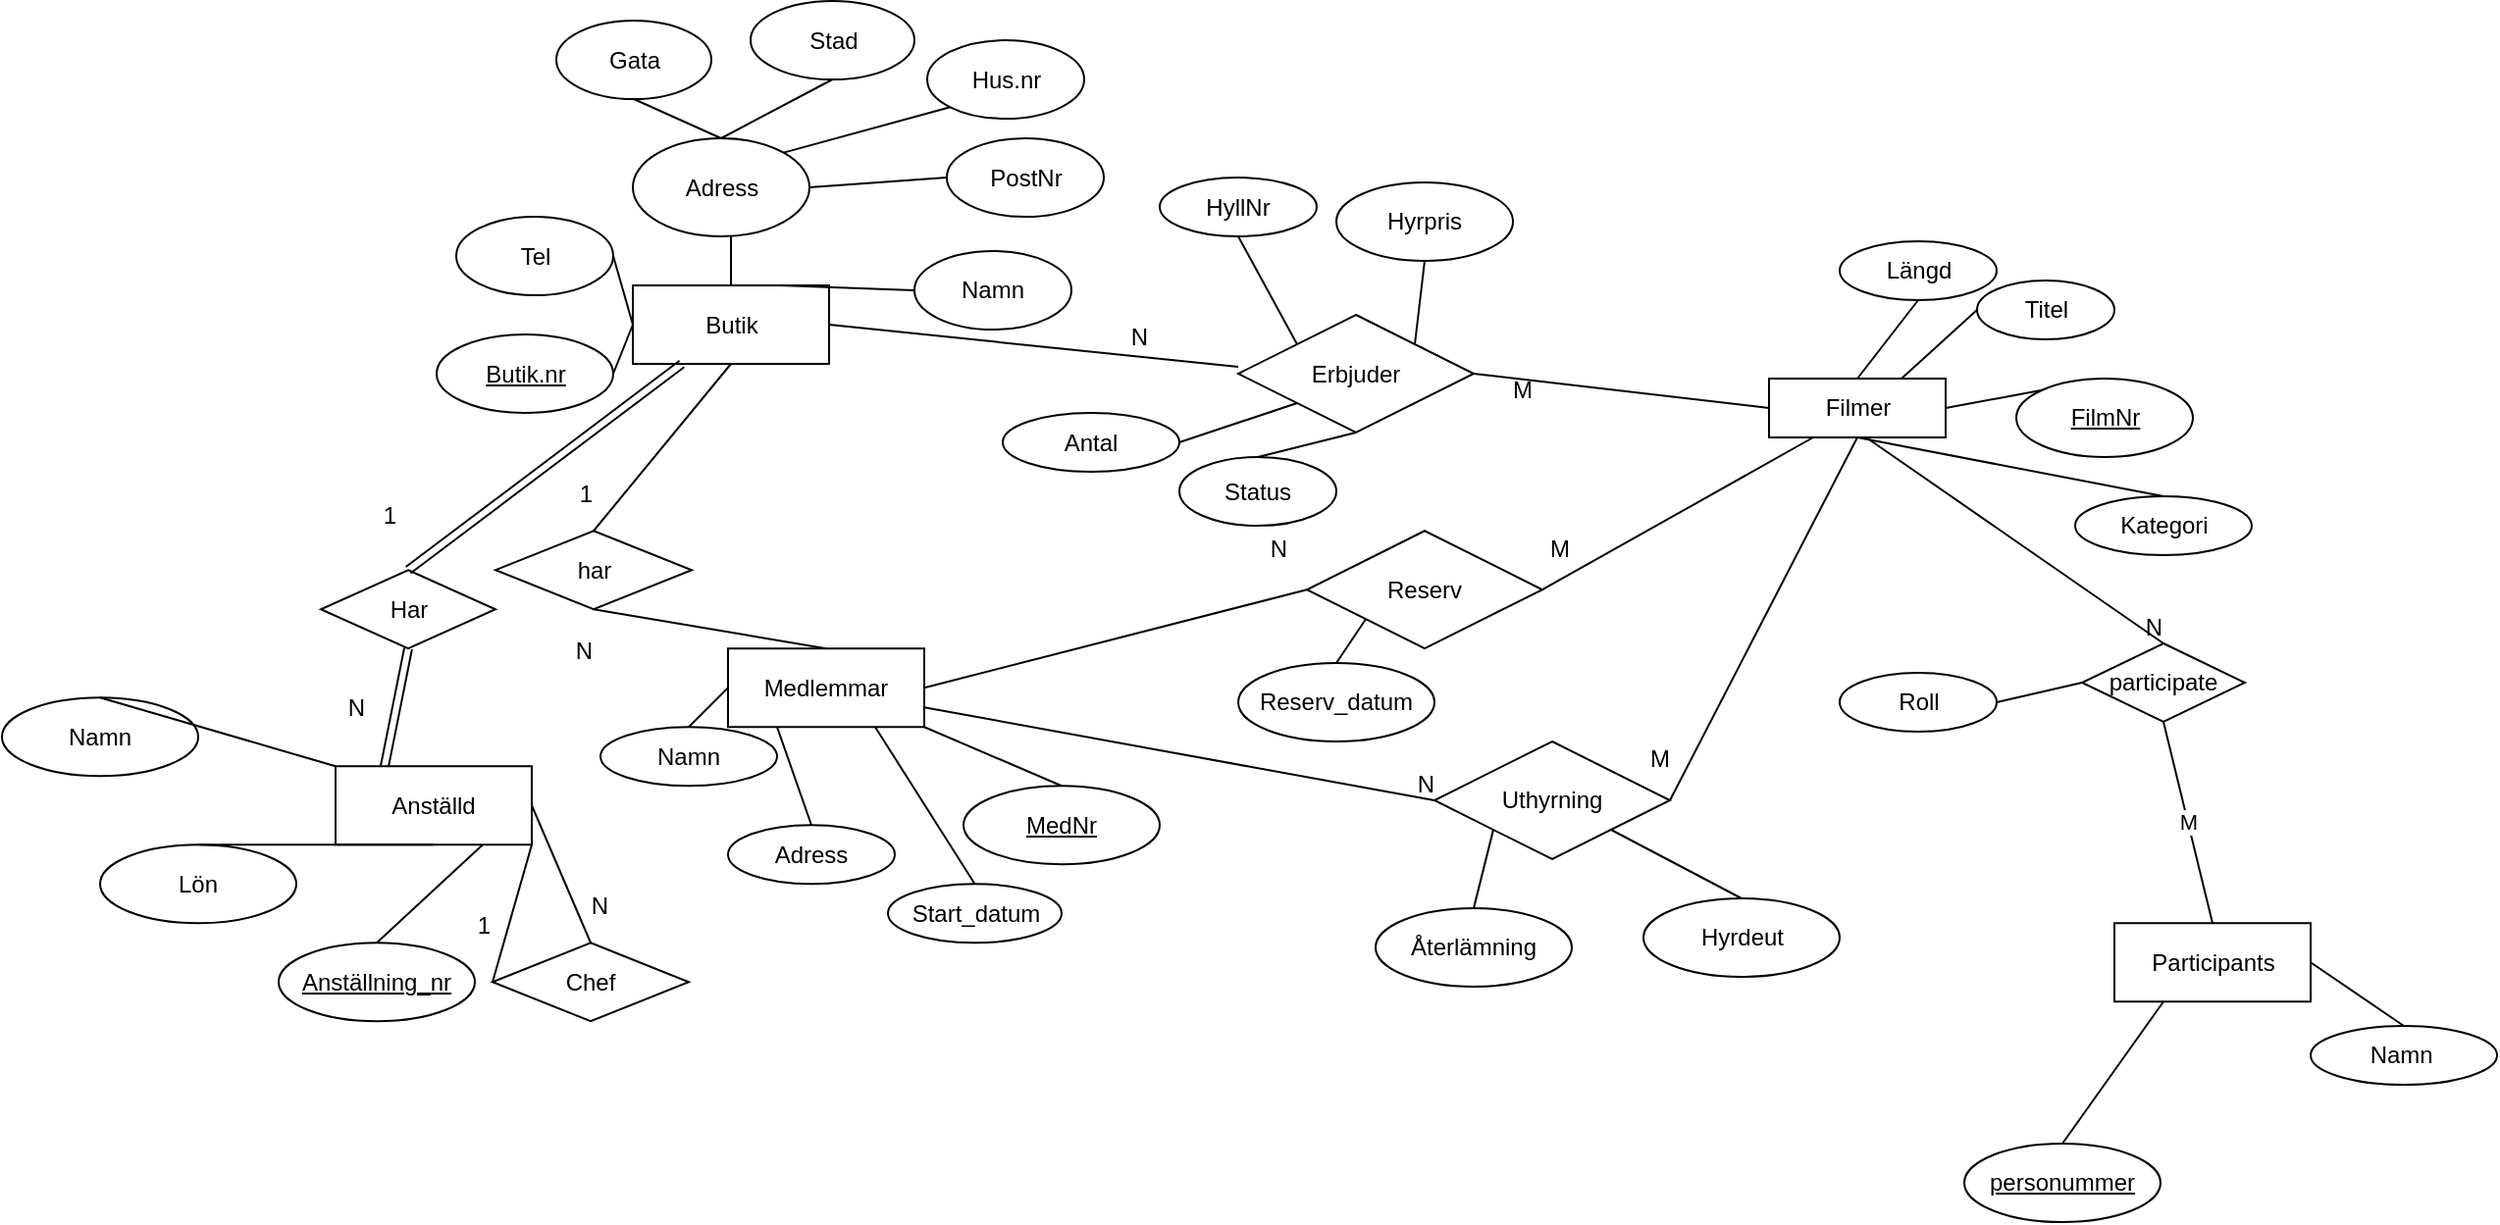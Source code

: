 <mxfile>
    <diagram id="UYwrgc9gLGXBYKpEdFcd" name="Page-1">
        <mxGraphModel dx="2365" dy="1877" grid="1" gridSize="10" guides="1" tooltips="1" connect="1" arrows="1" fold="1" page="1" pageScale="1" pageWidth="827" pageHeight="1169" math="0" shadow="0">
            <root>
                <mxCell id="0"/>
                <mxCell id="1" parent="0"/>
                <mxCell id="2" value="Butik" style="rounded=0;whiteSpace=wrap;html=1;" parent="1" vertex="1">
                    <mxGeometry x="-78.5" y="32.5" width="100" height="40" as="geometry"/>
                </mxCell>
                <mxCell id="3" value="Medlemmar" style="rounded=0;whiteSpace=wrap;html=1;" parent="1" vertex="1">
                    <mxGeometry x="-30" y="217.62" width="100" height="40" as="geometry"/>
                </mxCell>
                <mxCell id="4" value="Anställd" style="rounded=0;whiteSpace=wrap;html=1;" parent="1" vertex="1">
                    <mxGeometry x="-230" y="277.62" width="100" height="40" as="geometry"/>
                </mxCell>
                <mxCell id="5" value="Filmer" style="rounded=0;whiteSpace=wrap;html=1;" parent="1" vertex="1">
                    <mxGeometry x="500.5" y="80" width="90" height="30" as="geometry"/>
                </mxCell>
                <mxCell id="6" value="Tel" style="ellipse;whiteSpace=wrap;html=1;" parent="1" vertex="1">
                    <mxGeometry x="-168.5" y="-2.5" width="80" height="40" as="geometry"/>
                </mxCell>
                <mxCell id="7" value="Adress" style="ellipse;whiteSpace=wrap;html=1;" parent="1" vertex="1">
                    <mxGeometry x="-78.5" y="-42.5" width="90" height="50" as="geometry"/>
                </mxCell>
                <mxCell id="8" value="PostNr" style="ellipse;whiteSpace=wrap;html=1;" parent="1" vertex="1">
                    <mxGeometry x="81.5" y="-42.5" width="80" height="40" as="geometry"/>
                </mxCell>
                <mxCell id="9" value="Gata" style="ellipse;whiteSpace=wrap;html=1;" parent="1" vertex="1">
                    <mxGeometry x="-117.5" y="-102.5" width="79" height="40" as="geometry"/>
                </mxCell>
                <mxCell id="10" value="Hus.nr" style="ellipse;whiteSpace=wrap;html=1;" parent="1" vertex="1">
                    <mxGeometry x="71.5" y="-92.5" width="80" height="40" as="geometry"/>
                </mxCell>
                <mxCell id="11" value="&lt;u&gt;Butik.nr&lt;/u&gt;" style="ellipse;whiteSpace=wrap;html=1;" parent="1" vertex="1">
                    <mxGeometry x="-178.5" y="57.5" width="90" height="40" as="geometry"/>
                </mxCell>
                <mxCell id="12" value="HyllNr" style="ellipse;whiteSpace=wrap;html=1;" parent="1" vertex="1">
                    <mxGeometry x="190" y="-22.5" width="80" height="30" as="geometry"/>
                </mxCell>
                <mxCell id="13" value="Hyrpris" style="ellipse;whiteSpace=wrap;html=1;" parent="1" vertex="1">
                    <mxGeometry x="280" y="-20" width="90" height="40" as="geometry"/>
                </mxCell>
                <mxCell id="14" value="Namn" style="ellipse;whiteSpace=wrap;html=1;" parent="1" vertex="1">
                    <mxGeometry x="65" y="15" width="80" height="40" as="geometry"/>
                </mxCell>
                <mxCell id="15" value="Stad" style="ellipse;whiteSpace=wrap;html=1;" parent="1" vertex="1">
                    <mxGeometry x="-18.5" y="-112.5" width="83.5" height="40" as="geometry"/>
                </mxCell>
                <mxCell id="19" value="" style="endArrow=none;html=1;rounded=0;entryX=0;entryY=0.5;entryDx=0;entryDy=0;exitX=1;exitY=0.5;exitDx=0;exitDy=0;" parent="1" source="11" target="2" edge="1">
                    <mxGeometry relative="1" as="geometry">
                        <mxPoint x="-118.5" y="97.5" as="sourcePoint"/>
                        <mxPoint x="41.5" y="97.5" as="targetPoint"/>
                    </mxGeometry>
                </mxCell>
                <mxCell id="21" value="" style="endArrow=none;html=1;rounded=0;entryX=0;entryY=0.5;entryDx=0;entryDy=0;exitX=1;exitY=0.5;exitDx=0;exitDy=0;" parent="1" source="6" target="2" edge="1">
                    <mxGeometry relative="1" as="geometry">
                        <mxPoint x="-88.5" y="17.5" as="sourcePoint"/>
                        <mxPoint x="71.5" y="17.5" as="targetPoint"/>
                    </mxGeometry>
                </mxCell>
                <mxCell id="22" value="" style="endArrow=none;html=1;rounded=0;entryX=0.5;entryY=0;entryDx=0;entryDy=0;" parent="1" target="2" edge="1">
                    <mxGeometry relative="1" as="geometry">
                        <mxPoint x="-28.5" y="7.5" as="sourcePoint"/>
                        <mxPoint x="131.5" y="7.5" as="targetPoint"/>
                    </mxGeometry>
                </mxCell>
                <mxCell id="23" value="" style="endArrow=none;html=1;rounded=0;entryX=0.5;entryY=1;entryDx=0;entryDy=0;exitX=0.5;exitY=0;exitDx=0;exitDy=0;" parent="1" source="7" target="9" edge="1">
                    <mxGeometry relative="1" as="geometry">
                        <mxPoint x="-38.5" y="-42.5" as="sourcePoint"/>
                        <mxPoint x="121.5" y="-42.5" as="targetPoint"/>
                    </mxGeometry>
                </mxCell>
                <mxCell id="24" value="" style="endArrow=none;html=1;rounded=0;exitX=0.5;exitY=0;exitDx=0;exitDy=0;entryX=0.5;entryY=1;entryDx=0;entryDy=0;" parent="1" source="7" target="15" edge="1">
                    <mxGeometry relative="1" as="geometry">
                        <mxPoint x="-18.5" y="-42.5" as="sourcePoint"/>
                        <mxPoint x="141.5" y="-42.5" as="targetPoint"/>
                    </mxGeometry>
                </mxCell>
                <mxCell id="25" value="" style="endArrow=none;html=1;rounded=0;exitX=1;exitY=0;exitDx=0;exitDy=0;entryX=0;entryY=1;entryDx=0;entryDy=0;" parent="1" source="7" target="10" edge="1">
                    <mxGeometry relative="1" as="geometry">
                        <mxPoint x="1.5" y="-32.5" as="sourcePoint"/>
                        <mxPoint x="161.5" y="-32.5" as="targetPoint"/>
                    </mxGeometry>
                </mxCell>
                <mxCell id="26" value="" style="endArrow=none;html=1;rounded=0;exitX=1;exitY=0.5;exitDx=0;exitDy=0;entryX=0;entryY=0.5;entryDx=0;entryDy=0;" parent="1" source="7" target="8" edge="1">
                    <mxGeometry relative="1" as="geometry">
                        <mxPoint x="11.5" y="-13.5" as="sourcePoint"/>
                        <mxPoint x="81.5" y="-13.5" as="targetPoint"/>
                    </mxGeometry>
                </mxCell>
                <mxCell id="27" value="" style="endArrow=none;html=1;rounded=0;exitX=0.75;exitY=0;exitDx=0;exitDy=0;entryX=0;entryY=0.5;entryDx=0;entryDy=0;" parent="1" source="2" target="14" edge="1">
                    <mxGeometry relative="1" as="geometry">
                        <mxPoint x="56.5" y="77.5" as="sourcePoint"/>
                        <mxPoint x="216.5" y="77.5" as="targetPoint"/>
                    </mxGeometry>
                </mxCell>
                <mxCell id="28" value="" style="endArrow=none;html=1;rounded=0;exitX=0;exitY=0;exitDx=0;exitDy=0;entryX=0.5;entryY=1;entryDx=0;entryDy=0;" parent="1" source="152" target="12" edge="1">
                    <mxGeometry relative="1" as="geometry">
                        <mxPoint x="261.25" y="50" as="sourcePoint"/>
                        <mxPoint x="250" y="230" as="targetPoint"/>
                    </mxGeometry>
                </mxCell>
                <mxCell id="31" value="" style="endArrow=none;html=1;rounded=0;entryX=1;entryY=0;entryDx=0;entryDy=0;exitX=0.5;exitY=1;exitDx=0;exitDy=0;" parent="1" source="13" target="152" edge="1">
                    <mxGeometry relative="1" as="geometry">
                        <mxPoint x="120" y="260" as="sourcePoint"/>
                        <mxPoint x="313.75" y="50" as="targetPoint"/>
                    </mxGeometry>
                </mxCell>
                <mxCell id="32" value="" style="endArrow=none;html=1;rounded=0;entryX=0;entryY=1;entryDx=0;entryDy=0;exitX=0.5;exitY=1;exitDx=0;exitDy=0;" parent="1" source="60" target="152" edge="1">
                    <mxGeometry relative="1" as="geometry">
                        <mxPoint x="216.5" y="240" as="sourcePoint"/>
                        <mxPoint x="376.5" y="240" as="targetPoint"/>
                    </mxGeometry>
                </mxCell>
                <mxCell id="33" value="" style="endArrow=none;html=1;rounded=0;entryX=0.5;entryY=0;entryDx=0;entryDy=0;exitX=0.5;exitY=1;exitDx=0;exitDy=0;" parent="1" source="59" target="5" edge="1">
                    <mxGeometry relative="1" as="geometry">
                        <mxPoint x="226.5" y="250" as="sourcePoint"/>
                        <mxPoint x="386.5" y="250" as="targetPoint"/>
                    </mxGeometry>
                </mxCell>
                <mxCell id="49" value="Namn" style="ellipse;whiteSpace=wrap;html=1;align=center;" parent="1" vertex="1">
                    <mxGeometry x="-400" y="242.62" width="100" height="40" as="geometry"/>
                </mxCell>
                <mxCell id="50" value="Lön" style="ellipse;whiteSpace=wrap;html=1;align=center;" parent="1" vertex="1">
                    <mxGeometry x="-350" y="317.62" width="100" height="40" as="geometry"/>
                </mxCell>
                <mxCell id="51" value="&lt;u&gt;Anställning_nr&lt;/u&gt;" style="ellipse;whiteSpace=wrap;html=1;align=center;" parent="1" vertex="1">
                    <mxGeometry x="-259" y="367.62" width="100" height="40" as="geometry"/>
                </mxCell>
                <mxCell id="52" value="Roll" style="ellipse;whiteSpace=wrap;html=1;align=center;" parent="1" vertex="1">
                    <mxGeometry x="536.5" y="230" width="80" height="30" as="geometry"/>
                </mxCell>
                <mxCell id="54" value="Namn&amp;nbsp;" style="ellipse;whiteSpace=wrap;html=1;align=center;" parent="1" vertex="1">
                    <mxGeometry x="776.5" y="410" width="95" height="30" as="geometry"/>
                </mxCell>
                <mxCell id="56" value="Kategori" style="ellipse;whiteSpace=wrap;html=1;align=center;" parent="1" vertex="1">
                    <mxGeometry x="656.5" y="140" width="90" height="30" as="geometry"/>
                </mxCell>
                <mxCell id="57" value="&lt;u&gt;FilmNr&lt;/u&gt;" style="ellipse;whiteSpace=wrap;html=1;align=center;" parent="1" vertex="1">
                    <mxGeometry x="626.5" y="80" width="90" height="40" as="geometry"/>
                </mxCell>
                <mxCell id="58" value="Titel" style="ellipse;whiteSpace=wrap;html=1;align=center;" parent="1" vertex="1">
                    <mxGeometry x="606.5" y="30" width="70" height="30" as="geometry"/>
                </mxCell>
                <mxCell id="59" value="Längd" style="ellipse;whiteSpace=wrap;html=1;align=center;" parent="1" vertex="1">
                    <mxGeometry x="536.5" y="10" width="80" height="30" as="geometry"/>
                </mxCell>
                <mxCell id="60" value="Antal" style="ellipse;whiteSpace=wrap;html=1;align=center;" parent="1" vertex="1">
                    <mxGeometry x="110" y="97.5" width="90" height="30" as="geometry"/>
                </mxCell>
                <mxCell id="70" value="" style="endArrow=none;html=1;rounded=0;exitX=0.75;exitY=0;exitDx=0;exitDy=0;entryX=0;entryY=0.5;entryDx=0;entryDy=0;" parent="1" source="5" target="58" edge="1">
                    <mxGeometry relative="1" as="geometry">
                        <mxPoint x="636.5" y="59" as="sourcePoint"/>
                        <mxPoint x="796.5" y="59" as="targetPoint"/>
                    </mxGeometry>
                </mxCell>
                <mxCell id="71" value="" style="endArrow=none;html=1;rounded=0;exitX=1;exitY=0.5;exitDx=0;exitDy=0;entryX=0;entryY=0;entryDx=0;entryDy=0;" parent="1" source="5" target="57" edge="1">
                    <mxGeometry relative="1" as="geometry">
                        <mxPoint x="666.5" y="60" as="sourcePoint"/>
                        <mxPoint x="826.5" y="60" as="targetPoint"/>
                    </mxGeometry>
                </mxCell>
                <mxCell id="72" value="" style="endArrow=none;html=1;rounded=0;exitX=0.5;exitY=1;exitDx=0;exitDy=0;entryX=0.5;entryY=0;entryDx=0;entryDy=0;" parent="1" source="5" target="56" edge="1">
                    <mxGeometry relative="1" as="geometry">
                        <mxPoint x="566.5" y="169" as="sourcePoint"/>
                        <mxPoint x="726.5" y="169" as="targetPoint"/>
                    </mxGeometry>
                </mxCell>
                <mxCell id="74" value="" style="endArrow=none;html=1;rounded=0;exitX=0;exitY=0.5;exitDx=0;exitDy=0;entryX=1;entryY=0.5;entryDx=0;entryDy=0;" parent="1" source="79" target="52" edge="1">
                    <mxGeometry relative="1" as="geometry">
                        <mxPoint x="700" y="155" as="sourcePoint"/>
                        <mxPoint x="860" y="155" as="targetPoint"/>
                    </mxGeometry>
                </mxCell>
                <mxCell id="76" value="" style="endArrow=none;html=1;rounded=0;exitX=1;exitY=0.5;exitDx=0;exitDy=0;entryX=0.5;entryY=0;entryDx=0;entryDy=0;" parent="1" source="80" target="54" edge="1">
                    <mxGeometry relative="1" as="geometry">
                        <mxPoint x="720" y="175" as="sourcePoint"/>
                        <mxPoint x="880" y="175" as="targetPoint"/>
                    </mxGeometry>
                </mxCell>
                <mxCell id="79" value="participate" style="shape=rhombus;perimeter=rhombusPerimeter;whiteSpace=wrap;html=1;align=center;" parent="1" vertex="1">
                    <mxGeometry x="660" y="215" width="83" height="40" as="geometry"/>
                </mxCell>
                <mxCell id="80" value="Participants" style="whiteSpace=wrap;html=1;align=center;" parent="1" vertex="1">
                    <mxGeometry x="676.5" y="357.62" width="100" height="40" as="geometry"/>
                </mxCell>
                <mxCell id="81" value="" style="endArrow=none;html=1;rounded=0;exitX=0.5;exitY=1;exitDx=0;exitDy=0;entryX=0.5;entryY=0;entryDx=0;entryDy=0;" parent="1" source="4" target="50" edge="1">
                    <mxGeometry relative="1" as="geometry">
                        <mxPoint x="-60" y="317.62" as="sourcePoint"/>
                        <mxPoint x="100" y="317.62" as="targetPoint"/>
                    </mxGeometry>
                </mxCell>
                <mxCell id="82" value="" style="endArrow=none;html=1;rounded=0;exitX=0.75;exitY=1;exitDx=0;exitDy=0;entryX=0.5;entryY=0;entryDx=0;entryDy=0;" parent="1" source="4" target="51" edge="1">
                    <mxGeometry relative="1" as="geometry">
                        <mxPoint x="-40" y="317.62" as="sourcePoint"/>
                        <mxPoint x="120" y="317.62" as="targetPoint"/>
                    </mxGeometry>
                </mxCell>
                <mxCell id="84" value="" style="endArrow=none;html=1;rounded=0;exitX=0;exitY=0;exitDx=0;exitDy=0;entryX=0.5;entryY=0;entryDx=0;entryDy=0;" parent="1" source="4" target="49" edge="1">
                    <mxGeometry relative="1" as="geometry">
                        <mxPoint x="-20" y="187.62" as="sourcePoint"/>
                        <mxPoint x="140" y="187.62" as="targetPoint"/>
                    </mxGeometry>
                </mxCell>
                <mxCell id="85" value="Chef" style="shape=rhombus;perimeter=rhombusPerimeter;whiteSpace=wrap;html=1;align=center;" parent="1" vertex="1">
                    <mxGeometry x="-150" y="367.62" width="100" height="40" as="geometry"/>
                </mxCell>
                <mxCell id="86" value="" style="endArrow=none;html=1;rounded=0;exitX=1;exitY=1;exitDx=0;exitDy=0;entryX=0;entryY=0.5;entryDx=0;entryDy=0;" parent="1" source="4" target="85" edge="1">
                    <mxGeometry relative="1" as="geometry">
                        <mxPoint x="-30" y="177.62" as="sourcePoint"/>
                        <mxPoint x="130" y="177.62" as="targetPoint"/>
                    </mxGeometry>
                </mxCell>
                <mxCell id="87" value="1" style="resizable=0;html=1;align=right;verticalAlign=bottom;" parent="86" connectable="0" vertex="1">
                    <mxGeometry x="1" relative="1" as="geometry">
                        <mxPoint y="-20" as="offset"/>
                    </mxGeometry>
                </mxCell>
                <mxCell id="93" value="Har" style="shape=rhombus;perimeter=rhombusPerimeter;whiteSpace=wrap;html=1;align=center;" parent="1" vertex="1">
                    <mxGeometry x="-237.5" y="177.62" width="89" height="40" as="geometry"/>
                </mxCell>
                <mxCell id="96" value="" style="shape=link;html=1;rounded=0;exitX=0.5;exitY=1;exitDx=0;exitDy=0;entryX=0.25;entryY=0;entryDx=0;entryDy=0;" parent="1" source="93" target="4" edge="1">
                    <mxGeometry relative="1" as="geometry">
                        <mxPoint x="-110" y="187.62" as="sourcePoint"/>
                        <mxPoint x="50" y="187.62" as="targetPoint"/>
                    </mxGeometry>
                </mxCell>
                <mxCell id="97" value="N" style="resizable=0;html=1;align=right;verticalAlign=bottom;" parent="96" connectable="0" vertex="1">
                    <mxGeometry x="1" relative="1" as="geometry">
                        <mxPoint x="-10" y="-21" as="offset"/>
                    </mxGeometry>
                </mxCell>
                <mxCell id="98" value="Status" style="ellipse;whiteSpace=wrap;html=1;align=center;" parent="1" vertex="1">
                    <mxGeometry x="200" y="120" width="80" height="35" as="geometry"/>
                </mxCell>
                <mxCell id="100" value="" style="endArrow=none;html=1;rounded=0;exitX=0.5;exitY=1;exitDx=0;exitDy=0;entryX=0.5;entryY=0;entryDx=0;entryDy=0;" parent="1" source="152" target="98" edge="1">
                    <mxGeometry relative="1" as="geometry">
                        <mxPoint x="287.5" y="97.5" as="sourcePoint"/>
                        <mxPoint x="50" y="187.62" as="targetPoint"/>
                    </mxGeometry>
                </mxCell>
                <mxCell id="106" value="&lt;u&gt;MedNr&lt;/u&gt;" style="ellipse;whiteSpace=wrap;html=1;align=center;" parent="1" vertex="1">
                    <mxGeometry x="90" y="287.62" width="100" height="40" as="geometry"/>
                </mxCell>
                <mxCell id="107" value="Start_datum" style="ellipse;whiteSpace=wrap;html=1;align=center;" parent="1" vertex="1">
                    <mxGeometry x="51.5" y="337.62" width="88.5" height="30" as="geometry"/>
                </mxCell>
                <mxCell id="108" value="Adress" style="ellipse;whiteSpace=wrap;html=1;align=center;" parent="1" vertex="1">
                    <mxGeometry x="-30" y="307.62" width="85" height="30" as="geometry"/>
                </mxCell>
                <mxCell id="109" value="Namn" style="ellipse;whiteSpace=wrap;html=1;align=center;" parent="1" vertex="1">
                    <mxGeometry x="-95" y="257.62" width="90" height="30" as="geometry"/>
                </mxCell>
                <mxCell id="110" value="" style="endArrow=none;html=1;rounded=0;entryX=0.75;entryY=1;entryDx=0;entryDy=0;exitX=0.5;exitY=0;exitDx=0;exitDy=0;" parent="1" source="107" target="3" edge="1">
                    <mxGeometry relative="1" as="geometry">
                        <mxPoint x="140" y="187.62" as="sourcePoint"/>
                        <mxPoint x="300" y="187.62" as="targetPoint"/>
                    </mxGeometry>
                </mxCell>
                <mxCell id="111" value="" style="endArrow=none;html=1;rounded=0;exitX=0.25;exitY=1;exitDx=0;exitDy=0;entryX=0.5;entryY=0;entryDx=0;entryDy=0;" parent="1" source="3" target="108" edge="1">
                    <mxGeometry relative="1" as="geometry">
                        <mxPoint x="177.5" y="267" as="sourcePoint"/>
                        <mxPoint x="337.5" y="267" as="targetPoint"/>
                    </mxGeometry>
                </mxCell>
                <mxCell id="112" value="" style="endArrow=none;html=1;rounded=0;exitX=0;exitY=0.5;exitDx=0;exitDy=0;entryX=0.5;entryY=0;entryDx=0;entryDy=0;" parent="1" source="3" target="109" edge="1">
                    <mxGeometry relative="1" as="geometry">
                        <mxPoint x="160" y="207.62" as="sourcePoint"/>
                        <mxPoint x="320" y="207.62" as="targetPoint"/>
                    </mxGeometry>
                </mxCell>
                <mxCell id="113" value="" style="endArrow=none;html=1;rounded=0;exitX=1;exitY=1;exitDx=0;exitDy=0;entryX=0.5;entryY=0;entryDx=0;entryDy=0;" parent="1" source="3" target="106" edge="1">
                    <mxGeometry relative="1" as="geometry">
                        <mxPoint x="140" y="187.62" as="sourcePoint"/>
                        <mxPoint x="300" y="187.62" as="targetPoint"/>
                    </mxGeometry>
                </mxCell>
                <mxCell id="117" value="" style="shape=link;html=1;rounded=0;exitX=0.25;exitY=1;exitDx=0;exitDy=0;entryX=0.5;entryY=0;entryDx=0;entryDy=0;" parent="1" source="2" target="93" edge="1">
                    <mxGeometry relative="1" as="geometry">
                        <mxPoint x="30" y="100" as="sourcePoint"/>
                        <mxPoint x="190" y="100" as="targetPoint"/>
                    </mxGeometry>
                </mxCell>
                <mxCell id="118" value="1" style="resizable=0;html=1;align=right;verticalAlign=bottom;" parent="117" connectable="0" vertex="1">
                    <mxGeometry x="1" relative="1" as="geometry">
                        <mxPoint x="-6" y="-19" as="offset"/>
                    </mxGeometry>
                </mxCell>
                <mxCell id="119" value="har" style="shape=rhombus;perimeter=rhombusPerimeter;whiteSpace=wrap;html=1;align=center;" parent="1" vertex="1">
                    <mxGeometry x="-148.5" y="157.62" width="100" height="40" as="geometry"/>
                </mxCell>
                <mxCell id="120" value="" style="endArrow=none;html=1;rounded=0;exitX=0.5;exitY=1;exitDx=0;exitDy=0;entryX=0.5;entryY=0;entryDx=0;entryDy=0;" parent="1" source="2" target="119" edge="1">
                    <mxGeometry relative="1" as="geometry">
                        <mxPoint x="110" y="140" as="sourcePoint"/>
                        <mxPoint x="270" y="140" as="targetPoint"/>
                    </mxGeometry>
                </mxCell>
                <mxCell id="121" value="1" style="resizable=0;html=1;align=right;verticalAlign=bottom;" parent="120" connectable="0" vertex="1">
                    <mxGeometry x="1" relative="1" as="geometry">
                        <mxPoint y="-10" as="offset"/>
                    </mxGeometry>
                </mxCell>
                <mxCell id="122" value="" style="endArrow=none;html=1;rounded=0;exitX=0.5;exitY=0;exitDx=0;exitDy=0;entryX=0.5;entryY=1;entryDx=0;entryDy=0;" parent="1" source="3" target="119" edge="1">
                    <mxGeometry relative="1" as="geometry">
                        <mxPoint x="-65" y="187.33" as="sourcePoint"/>
                        <mxPoint x="-90" y="207.33" as="targetPoint"/>
                    </mxGeometry>
                </mxCell>
                <mxCell id="123" value="N" style="resizable=0;html=1;align=right;verticalAlign=bottom;" parent="122" connectable="0" vertex="1">
                    <mxGeometry x="1" relative="1" as="geometry">
                        <mxPoint y="30" as="offset"/>
                    </mxGeometry>
                </mxCell>
                <mxCell id="124" value="" style="endArrow=none;html=1;rounded=0;exitX=1;exitY=0.5;exitDx=0;exitDy=0;entryX=0.5;entryY=0;entryDx=0;entryDy=0;" parent="1" source="4" target="85" edge="1">
                    <mxGeometry relative="1" as="geometry">
                        <mxPoint x="-20" y="137.62" as="sourcePoint"/>
                        <mxPoint x="140" y="137.62" as="targetPoint"/>
                    </mxGeometry>
                </mxCell>
                <mxCell id="125" value="N" style="resizable=0;html=1;align=right;verticalAlign=bottom;" parent="124" connectable="0" vertex="1">
                    <mxGeometry x="1" relative="1" as="geometry">
                        <mxPoint x="10" y="-10" as="offset"/>
                    </mxGeometry>
                </mxCell>
                <mxCell id="127" value="" style="endArrow=none;html=1;rounded=0;exitX=1;exitY=0.5;exitDx=0;exitDy=0;" parent="1" source="2" edge="1">
                    <mxGeometry relative="1" as="geometry">
                        <mxPoint x="81.5" y="76.94" as="sourcePoint"/>
                        <mxPoint x="230" y="74" as="targetPoint"/>
                    </mxGeometry>
                </mxCell>
                <mxCell id="128" value="N" style="resizable=0;html=1;align=right;verticalAlign=bottom;" parent="127" connectable="0" vertex="1">
                    <mxGeometry x="1" relative="1" as="geometry">
                        <mxPoint x="-45" y="-6" as="offset"/>
                    </mxGeometry>
                </mxCell>
                <mxCell id="129" value="" style="endArrow=none;html=1;rounded=0;exitX=1;exitY=0.5;exitDx=0;exitDy=0;entryX=0;entryY=0.5;entryDx=0;entryDy=0;" parent="1" source="152" target="5" edge="1">
                    <mxGeometry relative="1" as="geometry">
                        <mxPoint x="340" y="73.75" as="sourcePoint"/>
                        <mxPoint x="450" y="220" as="targetPoint"/>
                    </mxGeometry>
                </mxCell>
                <mxCell id="130" value="M" style="resizable=0;html=1;align=right;verticalAlign=bottom;" parent="129" connectable="0" vertex="1">
                    <mxGeometry x="1" relative="1" as="geometry">
                        <mxPoint x="-120" as="offset"/>
                    </mxGeometry>
                </mxCell>
                <mxCell id="134" value="Reserv_datum" style="ellipse;whiteSpace=wrap;html=1;align=center;" parent="1" vertex="1">
                    <mxGeometry x="230" y="225" width="100" height="40" as="geometry"/>
                </mxCell>
                <mxCell id="135" value="Återlämning" style="ellipse;whiteSpace=wrap;html=1;align=center;" parent="1" vertex="1">
                    <mxGeometry x="300" y="350" width="100" height="40" as="geometry"/>
                </mxCell>
                <mxCell id="136" value="Hyrdeut" style="ellipse;whiteSpace=wrap;html=1;align=center;" parent="1" vertex="1">
                    <mxGeometry x="436.5" y="345" width="100" height="40" as="geometry"/>
                </mxCell>
                <mxCell id="137" value="" style="endArrow=none;html=1;rounded=0;entryX=0;entryY=1;entryDx=0;entryDy=0;exitX=0.5;exitY=0;exitDx=0;exitDy=0;" parent="1" source="134" target="153" edge="1">
                    <mxGeometry relative="1" as="geometry">
                        <mxPoint x="290" y="265" as="sourcePoint"/>
                        <mxPoint x="265" y="410" as="targetPoint"/>
                    </mxGeometry>
                </mxCell>
                <mxCell id="138" value="" style="endArrow=none;html=1;rounded=0;entryX=0;entryY=1;entryDx=0;entryDy=0;exitX=0.5;exitY=0;exitDx=0;exitDy=0;" parent="1" source="135" target="154" edge="1">
                    <mxGeometry relative="1" as="geometry">
                        <mxPoint x="300" y="275" as="sourcePoint"/>
                        <mxPoint x="395" y="405" as="targetPoint"/>
                    </mxGeometry>
                </mxCell>
                <mxCell id="139" value="" style="endArrow=none;html=1;rounded=0;exitX=1;exitY=1;exitDx=0;exitDy=0;entryX=0.5;entryY=0;entryDx=0;entryDy=0;" parent="1" source="154" target="136" edge="1">
                    <mxGeometry relative="1" as="geometry">
                        <mxPoint x="445" y="405" as="sourcePoint"/>
                        <mxPoint x="470" y="285" as="targetPoint"/>
                    </mxGeometry>
                </mxCell>
                <mxCell id="147" value="" style="endArrow=none;html=1;rounded=0;exitX=0.25;exitY=1;exitDx=0;exitDy=0;entryX=1;entryY=0.5;entryDx=0;entryDy=0;" parent="1" source="5" target="153" edge="1">
                    <mxGeometry relative="1" as="geometry">
                        <mxPoint x="300" y="190" as="sourcePoint"/>
                        <mxPoint x="385" y="255" as="targetPoint"/>
                    </mxGeometry>
                </mxCell>
                <mxCell id="148" value="M" style="resizable=0;html=1;align=right;verticalAlign=bottom;" parent="147" connectable="0" vertex="1">
                    <mxGeometry x="1" relative="1" as="geometry">
                        <mxPoint x="15" y="-12" as="offset"/>
                    </mxGeometry>
                </mxCell>
                <mxCell id="149" value="" style="endArrow=none;html=1;rounded=0;exitX=1;exitY=0.5;exitDx=0;exitDy=0;entryX=0;entryY=0.5;entryDx=0;entryDy=0;" parent="1" source="3" target="153" edge="1">
                    <mxGeometry relative="1" as="geometry">
                        <mxPoint x="310" y="200" as="sourcePoint"/>
                        <mxPoint x="280" y="255" as="targetPoint"/>
                    </mxGeometry>
                </mxCell>
                <mxCell id="150" value="N" style="resizable=0;html=1;align=right;verticalAlign=bottom;" parent="149" connectable="0" vertex="1">
                    <mxGeometry x="1" relative="1" as="geometry">
                        <mxPoint x="-10" y="-12" as="offset"/>
                    </mxGeometry>
                </mxCell>
                <mxCell id="152" value="Erbjuder" style="shape=rhombus;perimeter=rhombusPerimeter;whiteSpace=wrap;html=1;align=center;" parent="1" vertex="1">
                    <mxGeometry x="230" y="47.5" width="120" height="60" as="geometry"/>
                </mxCell>
                <mxCell id="153" value="Reserv" style="shape=rhombus;perimeter=rhombusPerimeter;whiteSpace=wrap;html=1;align=center;" parent="1" vertex="1">
                    <mxGeometry x="265" y="157.62" width="120" height="60" as="geometry"/>
                </mxCell>
                <mxCell id="154" value="Uthyrning" style="shape=rhombus;perimeter=rhombusPerimeter;whiteSpace=wrap;html=1;align=center;" parent="1" vertex="1">
                    <mxGeometry x="330" y="265" width="120" height="60" as="geometry"/>
                </mxCell>
                <mxCell id="155" value="" style="endArrow=none;html=1;rounded=0;exitX=1;exitY=0.75;exitDx=0;exitDy=0;entryX=0;entryY=0.5;entryDx=0;entryDy=0;" parent="1" source="3" target="154" edge="1">
                    <mxGeometry relative="1" as="geometry">
                        <mxPoint x="160" y="200" as="sourcePoint"/>
                        <mxPoint x="320" y="200" as="targetPoint"/>
                    </mxGeometry>
                </mxCell>
                <mxCell id="156" value="N" style="resizable=0;html=1;align=right;verticalAlign=bottom;" parent="155" connectable="0" vertex="1">
                    <mxGeometry x="1" relative="1" as="geometry"/>
                </mxCell>
                <mxCell id="157" value="" style="endArrow=none;html=1;rounded=0;exitX=0.5;exitY=1;exitDx=0;exitDy=0;entryX=1;entryY=0.5;entryDx=0;entryDy=0;" parent="1" source="5" target="154" edge="1">
                    <mxGeometry relative="1" as="geometry">
                        <mxPoint x="160" y="200" as="sourcePoint"/>
                        <mxPoint x="320" y="200" as="targetPoint"/>
                    </mxGeometry>
                </mxCell>
                <mxCell id="158" value="M" style="resizable=0;html=1;align=right;verticalAlign=bottom;" parent="157" connectable="0" vertex="1">
                    <mxGeometry x="1" relative="1" as="geometry">
                        <mxPoint y="-12" as="offset"/>
                    </mxGeometry>
                </mxCell>
                <mxCell id="159" value="" style="endArrow=none;html=1;rounded=0;entryX=0.5;entryY=0;entryDx=0;entryDy=0;" parent="1" target="79" edge="1">
                    <mxGeometry relative="1" as="geometry">
                        <mxPoint x="550" y="110" as="sourcePoint"/>
                        <mxPoint x="320" y="200" as="targetPoint"/>
                    </mxGeometry>
                </mxCell>
                <mxCell id="160" value="N" style="resizable=0;html=1;align=right;verticalAlign=bottom;" parent="159" connectable="0" vertex="1">
                    <mxGeometry x="1" relative="1" as="geometry"/>
                </mxCell>
                <mxCell id="161" value="M" style="endArrow=none;html=1;rounded=0;entryX=0.5;entryY=1;entryDx=0;entryDy=0;exitX=0.5;exitY=0;exitDx=0;exitDy=0;" parent="1" source="80" target="79" edge="1">
                    <mxGeometry relative="1" as="geometry">
                        <mxPoint x="739" y="357.62" as="sourcePoint"/>
                        <mxPoint x="714" y="255" as="targetPoint"/>
                    </mxGeometry>
                </mxCell>
                <mxCell id="164" value="&lt;u&gt;personummer&lt;/u&gt;" style="ellipse;whiteSpace=wrap;html=1;align=center;" parent="1" vertex="1">
                    <mxGeometry x="600" y="470" width="100" height="40" as="geometry"/>
                </mxCell>
                <mxCell id="165" value="" style="endArrow=none;html=1;rounded=0;entryX=0.5;entryY=0;entryDx=0;entryDy=0;exitX=0.25;exitY=1;exitDx=0;exitDy=0;" parent="1" source="80" target="164" edge="1">
                    <mxGeometry relative="1" as="geometry">
                        <mxPoint x="160" y="200" as="sourcePoint"/>
                        <mxPoint x="320" y="200" as="targetPoint"/>
                    </mxGeometry>
                </mxCell>
            </root>
        </mxGraphModel>
    </diagram>
</mxfile>
